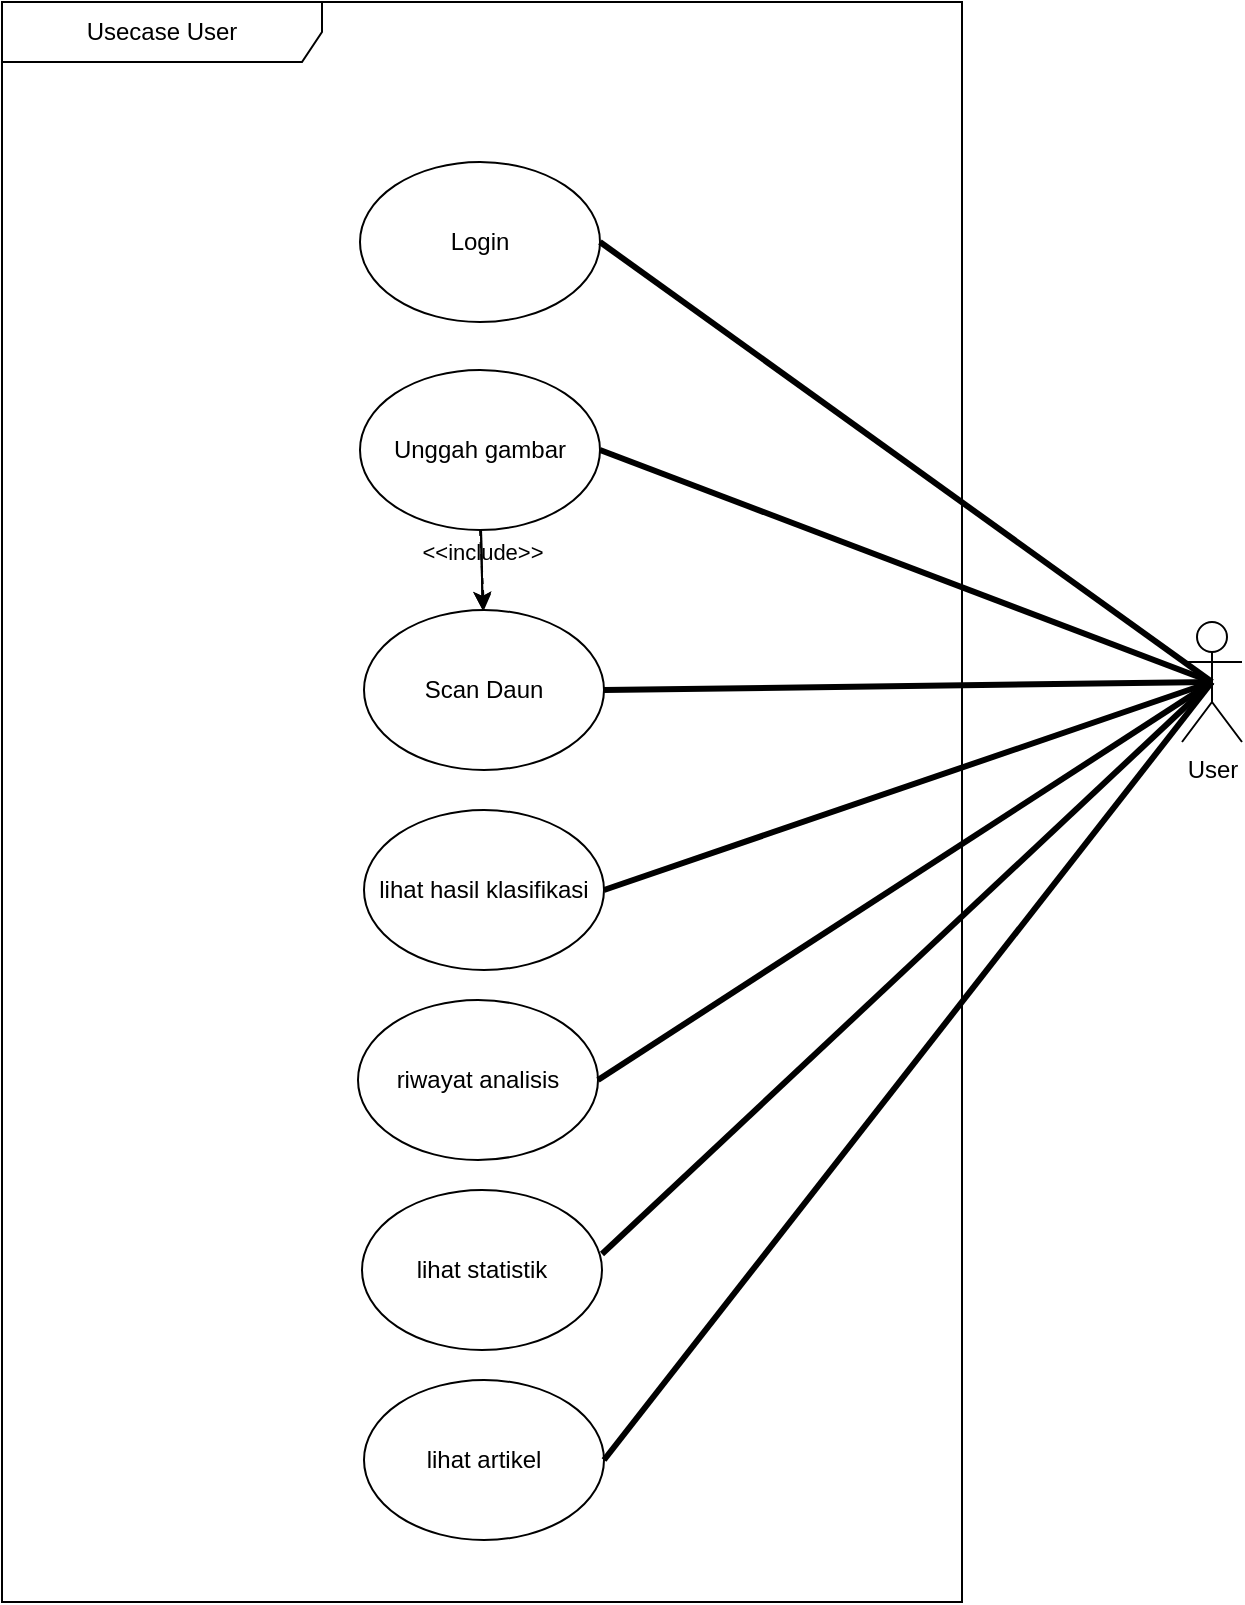 <mxfile>
    <diagram name="Page-1" id="nxIxgLsQUE_wfLpYk2qr">
        <mxGraphModel dx="2302" dy="749" grid="1" gridSize="10" guides="1" tooltips="1" connect="1" arrows="1" fold="1" page="1" pageScale="1" pageWidth="850" pageHeight="1100" background="#ffffff" math="0" shadow="0">
            <root>
                <mxCell id="0"/>
                <mxCell id="1" parent="0"/>
                <mxCell id="clVKZRl2E8a5SpooWiB2-3" value="User" style="shape=umlActor;verticalLabelPosition=bottom;verticalAlign=top;html=1;outlineConnect=0;" parent="1" vertex="1">
                    <mxGeometry x="780" y="460" width="30" height="60" as="geometry"/>
                </mxCell>
                <mxCell id="FlA3XcC-9kOmXt7GphnG-3" value="Usecase User" style="shape=umlFrame;whiteSpace=wrap;html=1;pointerEvents=0;recursiveResize=0;container=1;collapsible=0;width=160;" parent="1" vertex="1">
                    <mxGeometry x="190" y="150" width="480" height="800" as="geometry"/>
                </mxCell>
                <mxCell id="FlA3XcC-9kOmXt7GphnG-4" value="Scan Daun" style="ellipse;whiteSpace=wrap;html=1;" parent="FlA3XcC-9kOmXt7GphnG-3" vertex="1">
                    <mxGeometry x="181" y="304" width="120" height="80" as="geometry"/>
                </mxCell>
                <mxCell id="FlA3XcC-9kOmXt7GphnG-5" value="lihat hasil klasifikasi" style="ellipse;whiteSpace=wrap;html=1;" parent="FlA3XcC-9kOmXt7GphnG-3" vertex="1">
                    <mxGeometry x="181" y="404" width="120" height="80" as="geometry"/>
                </mxCell>
                <mxCell id="4" value="" style="edgeStyle=none;html=1;" parent="FlA3XcC-9kOmXt7GphnG-3" source="HDgKTc870op2evVAtmKX-1" target="FlA3XcC-9kOmXt7GphnG-4" edge="1">
                    <mxGeometry relative="1" as="geometry"/>
                </mxCell>
                <mxCell id="10" value="" style="edgeStyle=none;html=1;" edge="1" parent="FlA3XcC-9kOmXt7GphnG-3" source="HDgKTc870op2evVAtmKX-1" target="FlA3XcC-9kOmXt7GphnG-4">
                    <mxGeometry relative="1" as="geometry"/>
                </mxCell>
                <mxCell id="HDgKTc870op2evVAtmKX-1" value="Unggah gambar" style="ellipse;whiteSpace=wrap;html=1;" parent="FlA3XcC-9kOmXt7GphnG-3" vertex="1">
                    <mxGeometry x="179" y="184" width="120" height="80" as="geometry"/>
                </mxCell>
                <mxCell id="HDgKTc870op2evVAtmKX-5" value="riwayat analisis" style="ellipse;whiteSpace=wrap;html=1;" parent="FlA3XcC-9kOmXt7GphnG-3" vertex="1">
                    <mxGeometry x="178" y="499" width="120" height="80" as="geometry"/>
                </mxCell>
                <mxCell id="2" value="&amp;lt;&amp;lt;include&amp;gt;&amp;gt;" style="html=1;verticalAlign=bottom;labelBackgroundColor=none;endArrow=open;endFill=0;dashed=1;exitX=0.5;exitY=1;exitDx=0;exitDy=0;entryX=0.5;entryY=0;entryDx=0;entryDy=0;" parent="FlA3XcC-9kOmXt7GphnG-3" source="HDgKTc870op2evVAtmKX-1" target="FlA3XcC-9kOmXt7GphnG-4" edge="1">
                    <mxGeometry width="160" relative="1" as="geometry">
                        <mxPoint x="249" y="650" as="sourcePoint"/>
                        <mxPoint x="409" y="650" as="targetPoint"/>
                    </mxGeometry>
                </mxCell>
                <mxCell id="3" value="Login" style="ellipse;whiteSpace=wrap;html=1;" parent="FlA3XcC-9kOmXt7GphnG-3" vertex="1">
                    <mxGeometry x="179" y="80" width="120" height="80" as="geometry"/>
                </mxCell>
                <mxCell id="6" value="lihat statistik" style="ellipse;whiteSpace=wrap;html=1;" parent="FlA3XcC-9kOmXt7GphnG-3" vertex="1">
                    <mxGeometry x="180" y="594" width="120" height="80" as="geometry"/>
                </mxCell>
                <mxCell id="8" value="lihat artikel" style="ellipse;whiteSpace=wrap;html=1;" vertex="1" parent="FlA3XcC-9kOmXt7GphnG-3">
                    <mxGeometry x="181" y="689" width="120" height="80" as="geometry"/>
                </mxCell>
                <mxCell id="HDgKTc870op2evVAtmKX-7" value="" style="endArrow=none;startArrow=none;endFill=0;startFill=0;endSize=8;html=1;verticalAlign=bottom;labelBackgroundColor=none;strokeWidth=3;rounded=0;exitX=1;exitY=0.5;exitDx=0;exitDy=0;entryX=0.5;entryY=0.5;entryDx=0;entryDy=0;entryPerimeter=0;" parent="1" source="HDgKTc870op2evVAtmKX-1" target="clVKZRl2E8a5SpooWiB2-3" edge="1">
                    <mxGeometry width="160" relative="1" as="geometry">
                        <mxPoint x="610" y="520" as="sourcePoint"/>
                        <mxPoint x="770" y="520" as="targetPoint"/>
                    </mxGeometry>
                </mxCell>
                <mxCell id="HDgKTc870op2evVAtmKX-8" value="" style="endArrow=none;startArrow=none;endFill=0;startFill=0;endSize=8;html=1;verticalAlign=bottom;labelBackgroundColor=none;strokeWidth=3;rounded=0;exitX=1;exitY=0.5;exitDx=0;exitDy=0;entryX=0.5;entryY=0.5;entryDx=0;entryDy=0;entryPerimeter=0;" parent="1" source="FlA3XcC-9kOmXt7GphnG-4" target="clVKZRl2E8a5SpooWiB2-3" edge="1">
                    <mxGeometry width="160" relative="1" as="geometry">
                        <mxPoint x="510" y="180" as="sourcePoint"/>
                        <mxPoint x="800" y="420" as="targetPoint"/>
                    </mxGeometry>
                </mxCell>
                <mxCell id="HDgKTc870op2evVAtmKX-9" value="" style="endArrow=none;startArrow=none;endFill=0;startFill=0;endSize=8;html=1;verticalAlign=bottom;labelBackgroundColor=none;strokeWidth=3;rounded=0;exitX=1;exitY=0.5;exitDx=0;exitDy=0;entryX=0.5;entryY=0.5;entryDx=0;entryDy=0;entryPerimeter=0;" parent="1" source="FlA3XcC-9kOmXt7GphnG-5" target="clVKZRl2E8a5SpooWiB2-3" edge="1">
                    <mxGeometry width="160" relative="1" as="geometry">
                        <mxPoint x="510" y="320" as="sourcePoint"/>
                        <mxPoint x="800" y="420" as="targetPoint"/>
                    </mxGeometry>
                </mxCell>
                <mxCell id="HDgKTc870op2evVAtmKX-13" value="" style="endArrow=none;startArrow=none;endFill=0;startFill=0;endSize=8;html=1;verticalAlign=bottom;labelBackgroundColor=none;strokeWidth=3;rounded=0;exitX=1;exitY=0.5;exitDx=0;exitDy=0;entryX=0.5;entryY=0.5;entryDx=0;entryDy=0;entryPerimeter=0;" parent="1" source="HDgKTc870op2evVAtmKX-5" target="clVKZRl2E8a5SpooWiB2-3" edge="1">
                    <mxGeometry width="160" relative="1" as="geometry">
                        <mxPoint x="510" y="480" as="sourcePoint"/>
                        <mxPoint x="800" y="480" as="targetPoint"/>
                    </mxGeometry>
                </mxCell>
                <mxCell id="5" value="" style="endArrow=none;startArrow=none;endFill=0;startFill=0;endSize=8;html=1;verticalAlign=bottom;labelBackgroundColor=none;strokeWidth=3;rounded=0;exitX=1;exitY=0.5;exitDx=0;exitDy=0;entryX=0.5;entryY=0.5;entryDx=0;entryDy=0;entryPerimeter=0;" parent="1" source="3" target="clVKZRl2E8a5SpooWiB2-3" edge="1">
                    <mxGeometry width="160" relative="1" as="geometry">
                        <mxPoint x="493" y="400" as="sourcePoint"/>
                        <mxPoint x="810" y="390" as="targetPoint"/>
                    </mxGeometry>
                </mxCell>
                <mxCell id="7" value="" style="endArrow=none;startArrow=none;endFill=0;startFill=0;endSize=8;html=1;verticalAlign=bottom;labelBackgroundColor=none;strokeWidth=3;rounded=0;exitX=1;exitY=0.4;exitDx=0;exitDy=0;entryX=0.5;entryY=0.5;entryDx=0;entryDy=0;entryPerimeter=0;exitPerimeter=0;" parent="1" source="6" target="clVKZRl2E8a5SpooWiB2-3" edge="1">
                    <mxGeometry width="160" relative="1" as="geometry">
                        <mxPoint x="493" y="715" as="sourcePoint"/>
                        <mxPoint x="805" y="500" as="targetPoint"/>
                    </mxGeometry>
                </mxCell>
                <mxCell id="9" value="" style="endArrow=none;startArrow=none;endFill=0;startFill=0;endSize=8;html=1;verticalAlign=bottom;labelBackgroundColor=none;strokeWidth=3;rounded=0;entryX=0.5;entryY=0.5;entryDx=0;entryDy=0;entryPerimeter=0;exitX=1;exitY=0.5;exitDx=0;exitDy=0;" edge="1" parent="1" source="8" target="clVKZRl2E8a5SpooWiB2-3">
                    <mxGeometry width="160" relative="1" as="geometry">
                        <mxPoint x="500" y="807" as="sourcePoint"/>
                        <mxPoint x="805" y="500" as="targetPoint"/>
                    </mxGeometry>
                </mxCell>
            </root>
        </mxGraphModel>
    </diagram>
</mxfile>